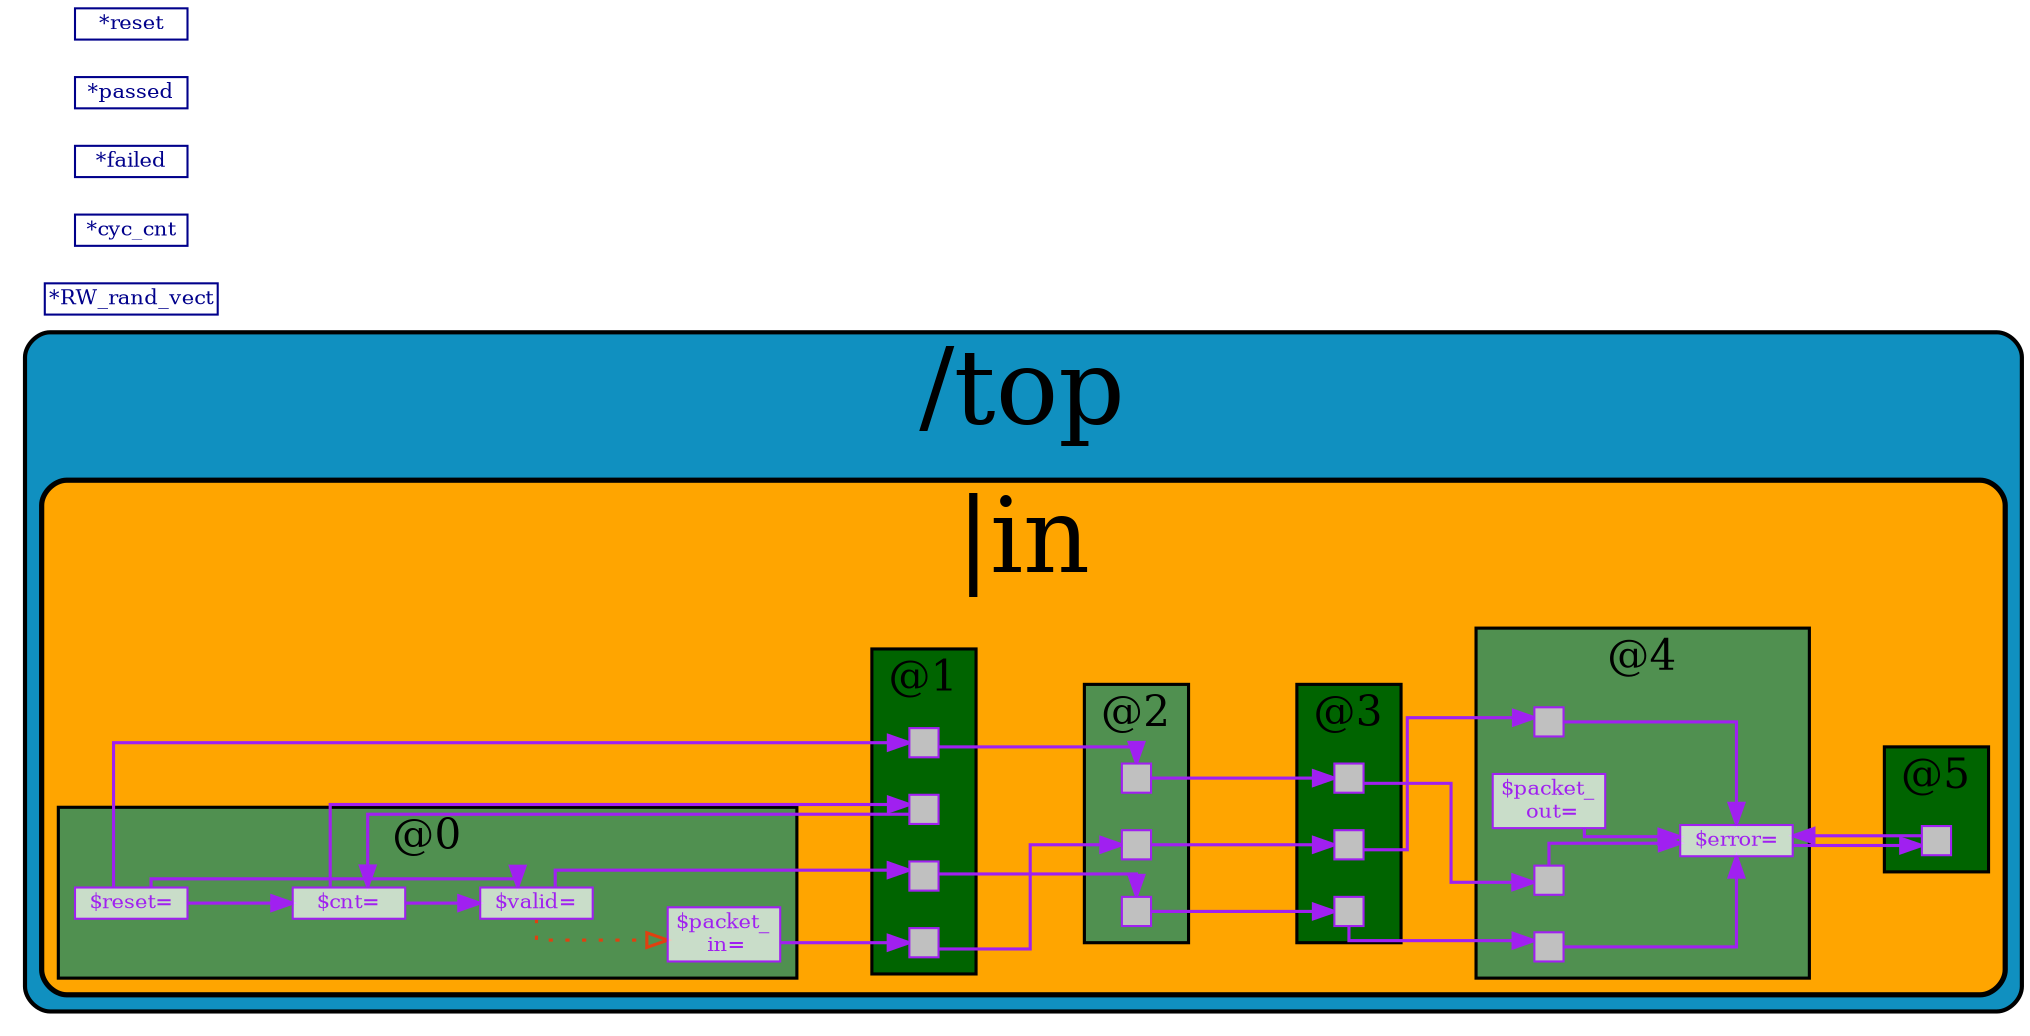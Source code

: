 // Generated by SandPiper(TM) 1.9-2018/02/11-beta from Redwood EDA.
// (Installed here: /home/devel/SandPiper_1.9-2018_02_11-beta_distro.)
// Redwood EDA does not claim intellectual property rights to this file and provides no warranty regarding its correctness or quality.


// Transaction Flow Graph:

strict digraph "top.tlv" {
   graph [layout = dot, rankdir = "LR", outputorder = edgesfirst, splines = ortho];
   node [layer = 4, shape = star, height = 0.02, style = filled, fontsize = 10, fontcolor = "purple", color = "purple", fillcolor = "#ffffffb0", penwidth = 1.0, margin = "0.03,0.03"];
   edge [layer = 3, weight = 4, penwidth = 1.5, color = "purple", fontcolor = "#00D000", labelfontcolor = "purple"];
   subgraph "cluster." {
      fillcolor = "#1090c0"
      style = "filled,rounded"
      penwidth = 2.0
      fontsize = 50
      tooltip = "/top"
      id = "id0{logical_entity=#Q##Q#}"
      label = "/top"
      subgraph "cluster.|in" {
         fillcolor = "orange"
         style = "filled,rounded"
         penwidth = 2.5
         fontsize = 50
         tooltip = "|in"
         id = "id1{logical_entity=#Q#|in#Q#}"
         label = "|in"
         subgraph "cluster.stage0" {
            "|in$cnt@0" [fillcolor = "#ffffffb0", shape = box, label = "$cnt=", id = "id2{logical_entity=#Q#|in$cnt#Q#}", tooltip = "$cnt[1:0] = $reset ? 0 : >>1$cnt + 1;"];
         }
         subgraph "cluster.stage1" {
            "|in$cnt@1" [label = "", shape = box, fixedsize = true, width = 0.2, height = 0.2, penwidth = 1.0, shape = box, fillcolor = grey];
         }
         subgraph "cluster.stage4" {
            "|in$error@4" [fillcolor = "#ffffffb0", shape = box, label = "$error=", id = "id6{logical_entity=#Q#|in$error#Q#}", tooltip = "$error = $reset ? 0 : >>1$error || ($valid && ($packet_in != $packet_out));"];
         }
         subgraph "cluster.stage5" {
            "|in$error@5" [label = "", shape = box, fixedsize = true, width = 0.2, height = 0.2, penwidth = 1.0, shape = box, fillcolor = grey];
         }
         subgraph "cluster.stage0" {
            "|in$packet_in@0" [fillcolor = "#ffffffb0", shape = box, label = "$packet_\n in=", id = "id13{logical_entity=#Q#|in$packet_in#Q#}", tooltip = "$packet_in[15:0] = *RW_rand_vect[(0 + (0)) % 257 +: 16];"];
         }
         subgraph "cluster.stage1" {
            "|in$packet_in@1" [label = "", shape = box, fixedsize = true, width = 0.2, height = 0.2, penwidth = 1.0, shape = box, fillcolor = grey];
         }
         subgraph "cluster.stage2" {
            "|in$packet_in@2" [label = "", shape = box, fixedsize = true, width = 0.2, height = 0.2, penwidth = 1.0, shape = box, fillcolor = grey];
         }
         subgraph "cluster.stage3" {
            "|in$packet_in@3" [label = "", shape = box, fixedsize = true, width = 0.2, height = 0.2, penwidth = 1.0, shape = box, fillcolor = grey];
         }
         subgraph "cluster.stage4" {
            "|in$packet_in@4" [label = "", shape = box, fixedsize = true, width = 0.2, height = 0.2, penwidth = 1.0, shape = box, fillcolor = grey];
         }
         subgraph "cluster.stage4" {
            "|in$packet_out@4" [fillcolor = "#ffffffb0", shape = box, label = "$packet_\n out=", id = "id19{logical_entity=#Q#|in$packet_out#Q#}", tooltip = "$packet_out = 'x;"];
         }
         subgraph "cluster.stage0" {
            "|in$reset@0" [fillcolor = "#ffffffb0", shape = box, label = "$reset=", id = "id20{logical_entity=#Q#|in$reset#Q#}", tooltip = "$reset = *reset;"];
         }
         subgraph "cluster.stage1" {
            "|in$reset@1" [label = "", shape = box, fixedsize = true, width = 0.2, height = 0.2, penwidth = 1.0, shape = box, fillcolor = grey];
         }
         subgraph "cluster.stage2" {
            "|in$reset@2" [label = "", shape = box, fixedsize = true, width = 0.2, height = 0.2, penwidth = 1.0, shape = box, fillcolor = grey];
         }
         subgraph "cluster.stage3" {
            "|in$reset@3" [label = "", shape = box, fixedsize = true, width = 0.2, height = 0.2, penwidth = 1.0, shape = box, fillcolor = grey];
         }
         subgraph "cluster.stage4" {
            "|in$reset@4" [label = "", shape = box, fixedsize = true, width = 0.2, height = 0.2, penwidth = 1.0, shape = box, fillcolor = grey];
         }
         subgraph "cluster.stage0" {
            "|in$valid@0" [fillcolor = "#ffffffb0", shape = box, label = "$valid=", id = "id25{logical_entity=#Q#|in$valid#Q#}", tooltip = "$valid = $cnt == 0 && ! $reset;"];
         }
         subgraph "cluster.stage1" {
            "|in$valid@1" [label = "", shape = box, fixedsize = true, width = 0.2, height = 0.2, penwidth = 1.0, shape = box, fillcolor = grey];
         }
         subgraph "cluster.stage2" {
            "|in$valid@2" [label = "", shape = box, fixedsize = true, width = 0.2, height = 0.2, penwidth = 1.0, shape = box, fillcolor = grey];
         }
         subgraph "cluster.stage3" {
            "|in$valid@3" [label = "", shape = box, fixedsize = true, width = 0.2, height = 0.2, penwidth = 1.0, shape = box, fillcolor = grey];
         }
         subgraph "cluster.stage4" {
            "|in$valid@4" [label = "", shape = box, fixedsize = true, width = 0.2, height = 0.2, penwidth = 1.0, shape = box, fillcolor = grey];
         }
         subgraph "cluster.stage0" {
            style = "filled"
            fontsize = 20
            penwidth = 1.5
            label = "@0"
            id = "id32{logical_entity=#Q#|in@0#Q#}"
            tooltip = "|in@0"
            fillcolor = "#509050"
         }
         subgraph "cluster.stage1" {
            style = "filled"
            fontsize = 20
            penwidth = 1.5
            label = "@1"
            id = "id33{logical_entity=#Q#|in@2#Q#}"
            tooltip = "|in@1"
            fillcolor = "darkgreen"
         }
         subgraph "cluster.stage2" {
            style = "filled"
            fontsize = 20
            penwidth = 1.5
            label = "@2"
            id = "id34{logical_entity=#Q#|in@4#Q#}"
            tooltip = "|in@2"
            fillcolor = "#509050"
         }
         subgraph "cluster.stage3" {
            style = "filled"
            fontsize = 20
            penwidth = 1.5
            label = "@3"
            id = "id35{logical_entity=#Q#|in@6#Q#}"
            tooltip = "|in@3"
            fillcolor = "darkgreen"
         }
         subgraph "cluster.stage4" {
            style = "filled"
            fontsize = 20
            penwidth = 1.5
            label = "@4"
            id = "id36{logical_entity=#Q#|in@8#Q#}"
            tooltip = "|in@4"
            fillcolor = "#509050"
         }
         subgraph "cluster.stage5" {
            style = "filled"
            fontsize = 20
            penwidth = 1.5
            label = "@5"
            id = "id37{logical_entity=#Q#|in@10#Q#}"
            tooltip = "|in@5"
            fillcolor = "darkgreen"
         }
      }
      subgraph "cluster.|none" {
         fillcolor = "orange"
         style = "filled,rounded"
         penwidth = 2.5
         fontsize = 50
         tooltip = "|none"
         id = "id38{logical_entity=#Q#|none#Q#}"
         label = "|none"
      }
   }

"*RW_rand_vect" [shape = box, color = "#00008b", fontcolor = "#00008b", fillcolor = white];
"*cyc_cnt" [shape = box, color = "#00008b", fontcolor = "#00008b", fillcolor = white];
"*failed" [shape = box, color = "#00008b", fontcolor = "#00008b", fillcolor = white];
"*passed" [shape = box, color = "#00008b", fontcolor = "#00008b", fillcolor = white];
"*reset" [shape = box, color = "#00008b", fontcolor = "#00008b", fillcolor = white];

"|in$cnt@0" -> "|in$cnt@1" [id = "id3{logical_entity=#Q#|in$cnt#Q#}", weight = 10]
"|in$reset@0" -> "|in$cnt@0" [id = "id4{logical_entity=#Q#|in$reset#Q#}", weight = 2, tooltip = "|in$reset"]
"|in$cnt@1" -> "|in$cnt@0" [id = "id5{logical_entity=#Q#|in$cnt#Q#}", weight = 1, tooltip = "|in$cnt>>1"]
"|in$error@4" -> "|in$error@5" [id = "id7{logical_entity=#Q#|in$error#Q#}", weight = 10]
"|in$reset@4" -> "|in$error@4" [id = "id8{logical_entity=#Q#|in$reset#Q#}", weight = 2, tooltip = "|in$reset"]
"|in$error@5" -> "|in$error@4" [id = "id9{logical_entity=#Q#|in$error#Q#}", weight = 1, tooltip = "|in$error>>1"]
"|in$valid@4" -> "|in$error@4" [id = "id10{logical_entity=#Q#|in$valid#Q#}", weight = 2, tooltip = "|in$valid"]
"|in$packet_in@4" -> "|in$error@4" [id = "id11{logical_entity=#Q#|in$packet_in#Q#}", weight = 2, tooltip = "|in$packet_in"]
"|in$packet_out@4" -> "|in$error@4" [id = "id12{logical_entity=#Q#|in$packet_out#Q#}", weight = 2, tooltip = "|in$packet_out"]
"|in$packet_in@0" -> "|in$packet_in@1" [id = "id14{logical_entity=#Q#|in$packet_in#Q#}", weight = 10]
"|in$packet_in@1" -> "|in$packet_in@2" [id = "id15{logical_entity=#Q#|in$packet_in#Q#}", weight = 10]
"|in$packet_in@2" -> "|in$packet_in@3" [id = "id16{logical_entity=#Q#|in$packet_in#Q#}", weight = 10]
"|in$packet_in@3" -> "|in$packet_in@4" [id = "id17{logical_entity=#Q#|in$packet_in#Q#}", weight = 10]
"|in$valid@0" -> "|in$packet_in@0" [id = "id18{logical_entity=#Q#|in$valid#Q#}", style = dotted, color = "#E04010", arrowhead = empty, tooltip = "|in$valid"]
"|in$reset@0" -> "|in$reset@1" [id = "id21{logical_entity=#Q#|in$reset#Q#}", weight = 10]
"|in$reset@1" -> "|in$reset@2" [id = "id22{logical_entity=#Q#|in$reset#Q#}", weight = 10]
"|in$reset@2" -> "|in$reset@3" [id = "id23{logical_entity=#Q#|in$reset#Q#}", weight = 10]
"|in$reset@3" -> "|in$reset@4" [id = "id24{logical_entity=#Q#|in$reset#Q#}", weight = 10]
"|in$valid@0" -> "|in$valid@1" [id = "id26{logical_entity=#Q#|in$valid#Q#}", weight = 10]
"|in$valid@1" -> "|in$valid@2" [id = "id27{logical_entity=#Q#|in$valid#Q#}", weight = 10]
"|in$valid@2" -> "|in$valid@3" [id = "id28{logical_entity=#Q#|in$valid#Q#}", weight = 10]
"|in$valid@3" -> "|in$valid@4" [id = "id29{logical_entity=#Q#|in$valid#Q#}", weight = 10]
"|in$cnt@0" -> "|in$valid@0" [id = "id30{logical_entity=#Q#|in$cnt#Q#}", weight = 2, tooltip = "|in$cnt"]
"|in$reset@0" -> "|in$valid@0" [id = "id31{logical_entity=#Q#|in$reset#Q#}", weight = 2, tooltip = "|in$reset"]
}